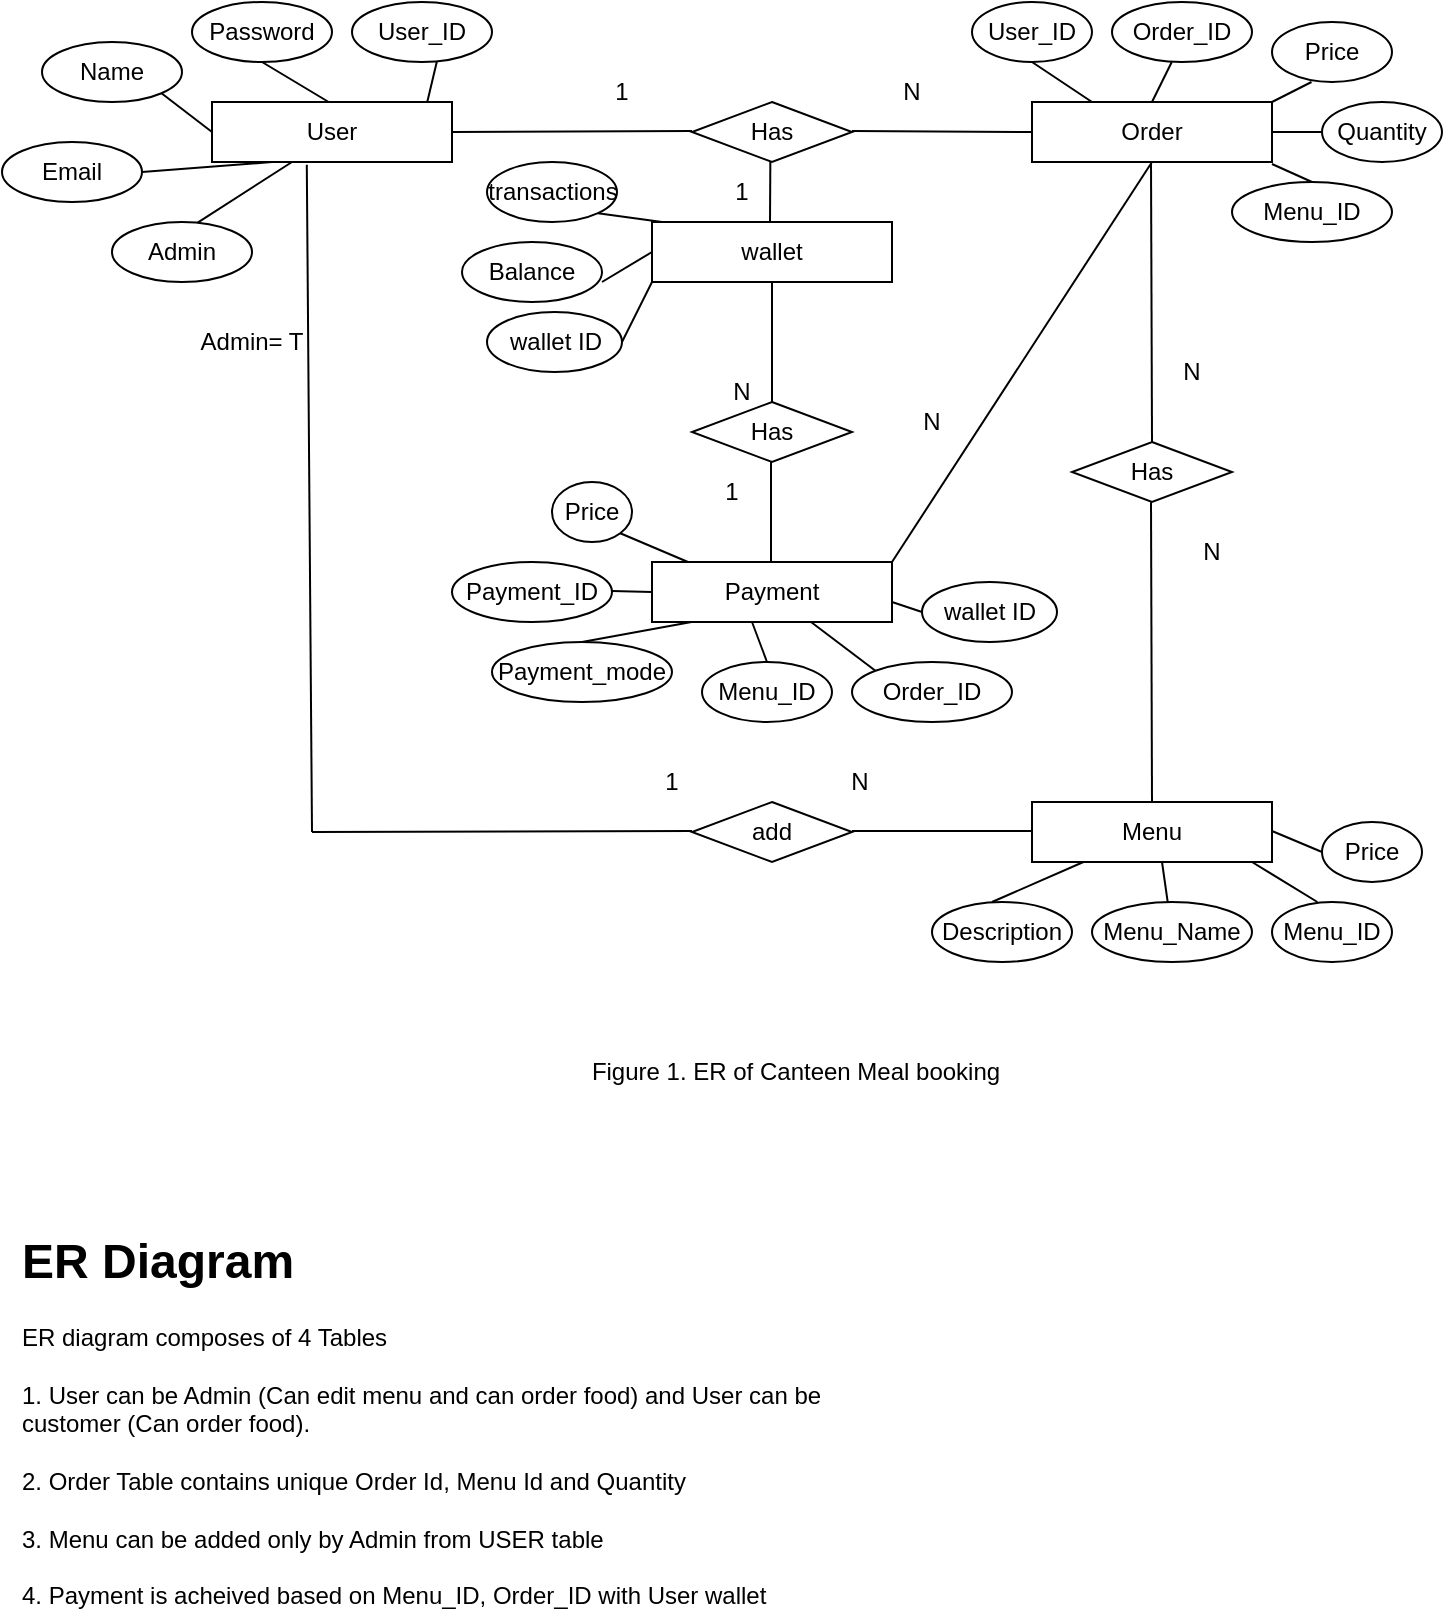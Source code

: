 <mxfile version="14.7.7" type="device" pages="5"><diagram id="tGqM69mvND551w-sNBbK" name="ER"><mxGraphModel dx="1372" dy="632" grid="1" gridSize="10" guides="1" tooltips="1" connect="1" arrows="1" fold="1" page="1" pageScale="1" pageWidth="827" pageHeight="1169" math="0" shadow="0"><root><mxCell id="0"/><mxCell id="1" parent="0"/><mxCell id="MSJU-kCxB11PT7JS6i_t-2" value="Order" style="rounded=0;whiteSpace=wrap;html=1;" parent="1" vertex="1"><mxGeometry x="535" y="60" width="120" height="30" as="geometry"/></mxCell><mxCell id="MSJU-kCxB11PT7JS6i_t-3" value="Menu" style="rounded=0;whiteSpace=wrap;html=1;" parent="1" vertex="1"><mxGeometry x="535" y="410" width="120" height="30" as="geometry"/></mxCell><mxCell id="MSJU-kCxB11PT7JS6i_t-8" value="Has" style="rhombus;whiteSpace=wrap;html=1;" parent="1" vertex="1"><mxGeometry x="365" y="60" width="80" height="30" as="geometry"/></mxCell><mxCell id="MSJU-kCxB11PT7JS6i_t-9" value="Has" style="rhombus;whiteSpace=wrap;html=1;" parent="1" vertex="1"><mxGeometry x="555" y="230" width="80" height="30" as="geometry"/></mxCell><mxCell id="MSJU-kCxB11PT7JS6i_t-10" value="add" style="rhombus;whiteSpace=wrap;html=1;" parent="1" vertex="1"><mxGeometry x="365" y="410" width="80" height="30" as="geometry"/></mxCell><mxCell id="MSJU-kCxB11PT7JS6i_t-15" value="Menu_ID" style="ellipse;whiteSpace=wrap;html=1;" parent="1" vertex="1"><mxGeometry x="635" y="100" width="80" height="30" as="geometry"/></mxCell><mxCell id="MSJU-kCxB11PT7JS6i_t-16" value="User_ID" style="ellipse;whiteSpace=wrap;html=1;" parent="1" vertex="1"><mxGeometry x="505" y="10" width="60" height="30" as="geometry"/></mxCell><mxCell id="MSJU-kCxB11PT7JS6i_t-17" value="Quantity" style="ellipse;whiteSpace=wrap;html=1;" parent="1" vertex="1"><mxGeometry x="680" y="60" width="60" height="30" as="geometry"/></mxCell><mxCell id="MSJU-kCxB11PT7JS6i_t-18" value="Price" style="ellipse;whiteSpace=wrap;html=1;" parent="1" vertex="1"><mxGeometry x="655" y="20" width="60" height="30" as="geometry"/></mxCell><mxCell id="MSJU-kCxB11PT7JS6i_t-19" value="Order_ID" style="ellipse;whiteSpace=wrap;html=1;" parent="1" vertex="1"><mxGeometry x="575" y="10" width="70" height="30" as="geometry"/></mxCell><mxCell id="MSJU-kCxB11PT7JS6i_t-22" value="Price" style="ellipse;whiteSpace=wrap;html=1;" parent="1" vertex="1"><mxGeometry x="680" y="420" width="50" height="30" as="geometry"/></mxCell><mxCell id="MSJU-kCxB11PT7JS6i_t-23" value="Description" style="ellipse;whiteSpace=wrap;html=1;" parent="1" vertex="1"><mxGeometry x="485" y="460" width="70" height="30" as="geometry"/></mxCell><mxCell id="MSJU-kCxB11PT7JS6i_t-24" value="Menu_ID" style="ellipse;whiteSpace=wrap;html=1;" parent="1" vertex="1"><mxGeometry x="655" y="460" width="60" height="30" as="geometry"/></mxCell><mxCell id="MSJU-kCxB11PT7JS6i_t-25" value="Menu_Name" style="ellipse;whiteSpace=wrap;html=1;" parent="1" vertex="1"><mxGeometry x="565" y="460" width="80" height="30" as="geometry"/></mxCell><mxCell id="MSJU-kCxB11PT7JS6i_t-32" value="" style="endArrow=none;html=1;exitX=1;exitY=0.5;exitDx=0;exitDy=0;" parent="1" source="V1z-CGgR-n3hIVuLRval-36" edge="1"><mxGeometry width="50" height="50" relative="1" as="geometry"><mxPoint x="295" y="74.5" as="sourcePoint"/><mxPoint x="365" y="74.5" as="targetPoint"/></mxGeometry></mxCell><mxCell id="MSJU-kCxB11PT7JS6i_t-33" value="" style="endArrow=none;html=1;entryX=0;entryY=0.5;entryDx=0;entryDy=0;" parent="1" target="MSJU-kCxB11PT7JS6i_t-2" edge="1"><mxGeometry width="50" height="50" relative="1" as="geometry"><mxPoint x="445" y="74.5" as="sourcePoint"/><mxPoint x="515" y="74.5" as="targetPoint"/></mxGeometry></mxCell><mxCell id="MSJU-kCxB11PT7JS6i_t-34" value="" style="endArrow=none;html=1;exitX=0.5;exitY=0;exitDx=0;exitDy=0;" parent="1" source="MSJU-kCxB11PT7JS6i_t-3" edge="1"><mxGeometry width="50" height="50" relative="1" as="geometry"><mxPoint x="594.5" y="350" as="sourcePoint"/><mxPoint x="594.5" y="260" as="targetPoint"/></mxGeometry></mxCell><mxCell id="MSJU-kCxB11PT7JS6i_t-35" value="" style="endArrow=none;html=1;exitX=0.5;exitY=0;exitDx=0;exitDy=0;" parent="1" source="MSJU-kCxB11PT7JS6i_t-9" edge="1"><mxGeometry width="50" height="50" relative="1" as="geometry"><mxPoint x="594.5" y="170" as="sourcePoint"/><mxPoint x="594.5" y="90" as="targetPoint"/></mxGeometry></mxCell><mxCell id="MSJU-kCxB11PT7JS6i_t-39" value="" style="endArrow=none;html=1;" parent="1" edge="1"><mxGeometry width="50" height="50" relative="1" as="geometry"><mxPoint x="445" y="424.5" as="sourcePoint"/><mxPoint x="535" y="424.5" as="targetPoint"/></mxGeometry></mxCell><mxCell id="MSJU-kCxB11PT7JS6i_t-40" value="" style="endArrow=none;html=1;" parent="1" edge="1"><mxGeometry width="50" height="50" relative="1" as="geometry"><mxPoint x="175" y="425" as="sourcePoint"/><mxPoint x="365" y="424.5" as="targetPoint"/></mxGeometry></mxCell><mxCell id="MSJU-kCxB11PT7JS6i_t-41" value="" style="endArrow=none;html=1;exitX=1;exitY=1;exitDx=0;exitDy=0;entryX=0;entryY=0.5;entryDx=0;entryDy=0;" parent="1" source="V1z-CGgR-n3hIVuLRval-38" target="V1z-CGgR-n3hIVuLRval-36" edge="1"><mxGeometry width="50" height="50" relative="1" as="geometry"><mxPoint x="149.749" y="55.607" as="sourcePoint"/><mxPoint x="175" y="75" as="targetPoint"/></mxGeometry></mxCell><mxCell id="MSJU-kCxB11PT7JS6i_t-42" value="" style="endArrow=none;html=1;exitX=0.5;exitY=1;exitDx=0;exitDy=0;" parent="1" source="V1z-CGgR-n3hIVuLRval-39" edge="1"><mxGeometry width="50" height="50" relative="1" as="geometry"><mxPoint x="194.879" y="39.997" as="sourcePoint"/><mxPoint x="185" y="61" as="targetPoint"/></mxGeometry></mxCell><mxCell id="MSJU-kCxB11PT7JS6i_t-43" value="" style="endArrow=none;html=1;exitX=1;exitY=1;exitDx=0;exitDy=0;entryX=0.25;entryY=0;entryDx=0;entryDy=0;" parent="1" target="MSJU-kCxB11PT7JS6i_t-2" edge="1"><mxGeometry width="50" height="50" relative="1" as="geometry"><mxPoint x="534.999" y="39.997" as="sourcePoint"/><mxPoint x="565.25" y="49.39" as="targetPoint"/></mxGeometry></mxCell><mxCell id="MSJU-kCxB11PT7JS6i_t-46" value="" style="endArrow=none;html=1;entryX=1;entryY=0.5;entryDx=0;entryDy=0;" parent="1" target="MSJU-kCxB11PT7JS6i_t-2" edge="1"><mxGeometry width="50" height="50" relative="1" as="geometry"><mxPoint x="680" y="75" as="sourcePoint"/><mxPoint x="645" y="90" as="targetPoint"/></mxGeometry></mxCell><mxCell id="MSJU-kCxB11PT7JS6i_t-50" value="" style="endArrow=none;html=1;" parent="1" edge="1"><mxGeometry width="50" height="50" relative="1" as="geometry"><mxPoint x="655" y="91" as="sourcePoint"/><mxPoint x="675" y="100" as="targetPoint"/></mxGeometry></mxCell><mxCell id="MSJU-kCxB11PT7JS6i_t-51" value="" style="endArrow=none;html=1;exitX=1;exitY=1;exitDx=0;exitDy=0;entryX=1;entryY=0;entryDx=0;entryDy=0;" parent="1" target="MSJU-kCxB11PT7JS6i_t-2" edge="1"><mxGeometry width="50" height="50" relative="1" as="geometry"><mxPoint x="674.749" y="49.997" as="sourcePoint"/><mxPoint x="645" y="74.39" as="targetPoint"/></mxGeometry></mxCell><mxCell id="MSJU-kCxB11PT7JS6i_t-52" value="" style="endArrow=none;html=1;exitX=1;exitY=1;exitDx=0;exitDy=0;entryX=0.5;entryY=0;entryDx=0;entryDy=0;" parent="1" target="MSJU-kCxB11PT7JS6i_t-2" edge="1"><mxGeometry width="50" height="50" relative="1" as="geometry"><mxPoint x="604.879" y="39.997" as="sourcePoint"/><mxPoint x="585.13" y="64.39" as="targetPoint"/></mxGeometry></mxCell><mxCell id="MSJU-kCxB11PT7JS6i_t-53" value="" style="endArrow=none;html=1;exitX=0.5;exitY=1;exitDx=0;exitDy=0;" parent="1" edge="1"><mxGeometry width="50" height="50" relative="1" as="geometry"><mxPoint x="237.38" y="40" as="sourcePoint"/><mxPoint x="232.63" y="60" as="targetPoint"/></mxGeometry></mxCell><mxCell id="MSJU-kCxB11PT7JS6i_t-58" value="" style="endArrow=none;html=1;" parent="1" target="MSJU-kCxB11PT7JS6i_t-3" edge="1"><mxGeometry width="50" height="50" relative="1" as="geometry"><mxPoint x="515" y="460" as="sourcePoint"/><mxPoint x="555" y="460" as="targetPoint"/></mxGeometry></mxCell><mxCell id="MSJU-kCxB11PT7JS6i_t-59" value="" style="endArrow=none;html=1;" parent="1" source="MSJU-kCxB11PT7JS6i_t-25" edge="1"><mxGeometry width="50" height="50" relative="1" as="geometry"><mxPoint x="590" y="480" as="sourcePoint"/><mxPoint x="600" y="440" as="targetPoint"/></mxGeometry></mxCell><mxCell id="MSJU-kCxB11PT7JS6i_t-60" value="" style="endArrow=none;html=1;entryX=0;entryY=0.5;entryDx=0;entryDy=0;" parent="1" target="MSJU-kCxB11PT7JS6i_t-22" edge="1"><mxGeometry width="50" height="50" relative="1" as="geometry"><mxPoint x="655" y="424.5" as="sourcePoint"/><mxPoint x="675" y="425" as="targetPoint"/><Array as="points"/></mxGeometry></mxCell><mxCell id="MSJU-kCxB11PT7JS6i_t-62" value="" style="endArrow=none;html=1;entryX=0.378;entryY=0;entryDx=0;entryDy=0;entryPerimeter=0;" parent="1" target="MSJU-kCxB11PT7JS6i_t-24" edge="1"><mxGeometry width="50" height="50" relative="1" as="geometry"><mxPoint x="645" y="440" as="sourcePoint"/><mxPoint x="695" y="390" as="targetPoint"/></mxGeometry></mxCell><mxCell id="FXJqufzFt156bKAcRA2r-1" value="N" style="text;html=1;strokeColor=none;fillColor=none;align=center;verticalAlign=middle;whiteSpace=wrap;rounded=0;" parent="1" vertex="1"><mxGeometry x="465" y="210" width="40" height="20" as="geometry"/></mxCell><mxCell id="macAbyu8mb0G_wl-7Hwe-2" value="1" style="text;html=1;strokeColor=none;fillColor=none;align=center;verticalAlign=middle;whiteSpace=wrap;rounded=0;" parent="1" vertex="1"><mxGeometry x="315" y="40" width="30" height="30" as="geometry"/></mxCell><mxCell id="macAbyu8mb0G_wl-7Hwe-3" value="N" style="text;html=1;strokeColor=none;fillColor=none;align=center;verticalAlign=middle;whiteSpace=wrap;rounded=0;" parent="1" vertex="1"><mxGeometry x="455" y="50" width="40" height="10" as="geometry"/></mxCell><mxCell id="macAbyu8mb0G_wl-7Hwe-6" value="N" style="text;html=1;strokeColor=none;fillColor=none;align=center;verticalAlign=middle;whiteSpace=wrap;rounded=0;" parent="1" vertex="1"><mxGeometry x="595" y="180" width="40" height="30" as="geometry"/></mxCell><mxCell id="macAbyu8mb0G_wl-7Hwe-7" value="N" style="text;html=1;strokeColor=none;fillColor=none;align=center;verticalAlign=middle;whiteSpace=wrap;rounded=0;" parent="1" vertex="1"><mxGeometry x="605" y="270" width="40" height="30" as="geometry"/></mxCell><mxCell id="macAbyu8mb0G_wl-7Hwe-8" value="1" style="text;html=1;strokeColor=none;fillColor=none;align=center;verticalAlign=middle;whiteSpace=wrap;rounded=0;" parent="1" vertex="1"><mxGeometry x="335" y="390" width="40" height="20" as="geometry"/></mxCell><mxCell id="macAbyu8mb0G_wl-7Hwe-9" value="N" style="text;html=1;strokeColor=none;fillColor=none;align=center;verticalAlign=middle;whiteSpace=wrap;rounded=0;" parent="1" vertex="1"><mxGeometry x="429" y="390" width="40" height="20" as="geometry"/></mxCell><mxCell id="V1z-CGgR-n3hIVuLRval-36" value="User" style="rounded=0;whiteSpace=wrap;html=1;" parent="1" vertex="1"><mxGeometry x="125" y="60" width="120" height="30" as="geometry"/></mxCell><mxCell id="V1z-CGgR-n3hIVuLRval-37" value="User_ID" style="ellipse;whiteSpace=wrap;html=1;" parent="1" vertex="1"><mxGeometry x="195" y="10" width="70" height="30" as="geometry"/></mxCell><mxCell id="V1z-CGgR-n3hIVuLRval-38" value="Name" style="ellipse;whiteSpace=wrap;html=1;" parent="1" vertex="1"><mxGeometry x="40" y="30" width="70" height="30" as="geometry"/></mxCell><mxCell id="V1z-CGgR-n3hIVuLRval-39" value="Password" style="ellipse;whiteSpace=wrap;html=1;" parent="1" vertex="1"><mxGeometry x="115" y="10" width="70" height="30" as="geometry"/></mxCell><mxCell id="V1z-CGgR-n3hIVuLRval-40" value="Email" style="ellipse;whiteSpace=wrap;html=1;" parent="1" vertex="1"><mxGeometry x="20" y="80" width="70" height="30" as="geometry"/></mxCell><mxCell id="V1z-CGgR-n3hIVuLRval-42" value="" style="endArrow=none;html=1;entryX=0.25;entryY=1;entryDx=0;entryDy=0;" parent="1" target="V1z-CGgR-n3hIVuLRval-36" edge="1"><mxGeometry width="50" height="50" relative="1" as="geometry"><mxPoint x="90" y="95" as="sourcePoint"/><mxPoint x="125" y="140" as="targetPoint"/></mxGeometry></mxCell><mxCell id="V1z-CGgR-n3hIVuLRval-43" value="Admin" style="ellipse;whiteSpace=wrap;html=1;" parent="1" vertex="1"><mxGeometry x="75" y="120" width="70" height="30" as="geometry"/></mxCell><mxCell id="V1z-CGgR-n3hIVuLRval-44" value="" style="endArrow=none;html=1;exitX=0.612;exitY=0.01;exitDx=0;exitDy=0;exitPerimeter=0;" parent="1" source="V1z-CGgR-n3hIVuLRval-43" edge="1"><mxGeometry width="50" height="50" relative="1" as="geometry"><mxPoint x="125" y="130" as="sourcePoint"/><mxPoint x="165" y="90" as="targetPoint"/></mxGeometry></mxCell><mxCell id="V1z-CGgR-n3hIVuLRval-45" value="&lt;h1&gt;ER Diagram&lt;/h1&gt;&lt;p&gt;ER diagram composes of 4 Tables&lt;br&gt;&lt;br&gt;1. User can be Admin (Can edit menu and can order food) and User can be customer (Can order food).&lt;br&gt;&lt;br&gt;2. Order Table contains unique Order Id, Menu Id and Quantity&lt;br&gt;&lt;br&gt;3. Menu can be added only by Admin from USER table&lt;br&gt;&lt;br&gt;4. Payment is acheived based on Menu_ID, Order_ID with User wallet&lt;br&gt;&lt;br&gt;&lt;br&gt;&lt;br&gt;&lt;br&gt;&lt;br&gt;&lt;br&gt;&lt;br&gt;&lt;/p&gt;" style="text;html=1;strokeColor=none;fillColor=none;spacing=5;spacingTop=-20;whiteSpace=wrap;overflow=hidden;rounded=0;" parent="1" vertex="1"><mxGeometry x="25" y="620" width="460" height="200" as="geometry"/></mxCell><mxCell id="V1z-CGgR-n3hIVuLRval-49" value="Admin= T" style="text;html=1;strokeColor=none;fillColor=none;align=center;verticalAlign=middle;whiteSpace=wrap;rounded=0;" parent="1" vertex="1"><mxGeometry x="115" y="170" width="60" height="20" as="geometry"/></mxCell><mxCell id="3T6NqdRI_0Q75eFqiZ8t-2" value="wallet" style="rounded=0;whiteSpace=wrap;html=1;" vertex="1" parent="1"><mxGeometry x="345" y="120" width="120" height="30" as="geometry"/></mxCell><mxCell id="3T6NqdRI_0Q75eFqiZ8t-4" value="Balance" style="ellipse;whiteSpace=wrap;html=1;" vertex="1" parent="1"><mxGeometry x="250" y="130" width="70" height="30" as="geometry"/></mxCell><mxCell id="3T6NqdRI_0Q75eFqiZ8t-5" value="wallet ID" style="ellipse;whiteSpace=wrap;html=1;" vertex="1" parent="1"><mxGeometry x="262.5" y="165" width="67.5" height="30" as="geometry"/></mxCell><mxCell id="3T6NqdRI_0Q75eFqiZ8t-6" value="transactions" style="ellipse;whiteSpace=wrap;html=1;" vertex="1" parent="1"><mxGeometry x="262.5" y="90" width="65" height="30" as="geometry"/></mxCell><mxCell id="j_tUQ_rzKUFwcx5eTNq9-4" value="" style="endArrow=none;html=1;" edge="1" parent="1"><mxGeometry width="50" height="50" relative="1" as="geometry"><mxPoint x="404" y="120" as="sourcePoint"/><mxPoint x="404.17" y="90" as="targetPoint"/></mxGeometry></mxCell><mxCell id="WlkZPUmkLDV2VGRkiPNc-1" value="" style="group" vertex="1" connectable="0" parent="1"><mxGeometry x="245" y="210" width="302.5" height="160" as="geometry"/></mxCell><mxCell id="WlkZPUmkLDV2VGRkiPNc-2" value="Payment" style="rounded=0;whiteSpace=wrap;html=1;" vertex="1" parent="WlkZPUmkLDV2VGRkiPNc-1"><mxGeometry x="100" y="80" width="120" height="30" as="geometry"/></mxCell><mxCell id="WlkZPUmkLDV2VGRkiPNc-3" value="Has" style="rhombus;whiteSpace=wrap;html=1;" vertex="1" parent="WlkZPUmkLDV2VGRkiPNc-1"><mxGeometry x="120" width="80" height="30" as="geometry"/></mxCell><mxCell id="WlkZPUmkLDV2VGRkiPNc-4" value="Payment_mode" style="ellipse;whiteSpace=wrap;html=1;" vertex="1" parent="WlkZPUmkLDV2VGRkiPNc-1"><mxGeometry x="20" y="120" width="90" height="30" as="geometry"/></mxCell><mxCell id="WlkZPUmkLDV2VGRkiPNc-5" value="Payment_ID" style="ellipse;whiteSpace=wrap;html=1;" vertex="1" parent="WlkZPUmkLDV2VGRkiPNc-1"><mxGeometry y="80" width="80" height="30" as="geometry"/></mxCell><mxCell id="WlkZPUmkLDV2VGRkiPNc-6" value="Price" style="ellipse;whiteSpace=wrap;html=1;" vertex="1" parent="WlkZPUmkLDV2VGRkiPNc-1"><mxGeometry x="50" y="40" width="40" height="30" as="geometry"/></mxCell><mxCell id="WlkZPUmkLDV2VGRkiPNc-7" value="" style="endArrow=none;html=1;" edge="1" parent="WlkZPUmkLDV2VGRkiPNc-1"><mxGeometry width="50" height="50" relative="1" as="geometry"><mxPoint x="159.5" y="80.0" as="sourcePoint"/><mxPoint x="159.5" y="30.0" as="targetPoint"/></mxGeometry></mxCell><mxCell id="WlkZPUmkLDV2VGRkiPNc-8" value="" style="endArrow=none;html=1;" edge="1" parent="WlkZPUmkLDV2VGRkiPNc-1"><mxGeometry width="50" height="50" relative="1" as="geometry"><mxPoint x="80" y="94.5" as="sourcePoint"/><mxPoint x="100" y="95.0" as="targetPoint"/></mxGeometry></mxCell><mxCell id="WlkZPUmkLDV2VGRkiPNc-9" value="" style="endArrow=none;html=1;exitX=1;exitY=1;exitDx=0;exitDy=0;entryX=0.5;entryY=0;entryDx=0;entryDy=0;" edge="1" parent="WlkZPUmkLDV2VGRkiPNc-1" target="WlkZPUmkLDV2VGRkiPNc-4"><mxGeometry width="50" height="50" relative="1" as="geometry"><mxPoint x="119.749" y="109.997" as="sourcePoint"/><mxPoint x="100" y="130" as="targetPoint"/></mxGeometry></mxCell><mxCell id="WlkZPUmkLDV2VGRkiPNc-10" value="" style="endArrow=none;html=1;entryX=0.15;entryY=0;entryDx=0;entryDy=0;entryPerimeter=0;exitX=1;exitY=1;exitDx=0;exitDy=0;" edge="1" parent="WlkZPUmkLDV2VGRkiPNc-1" source="WlkZPUmkLDV2VGRkiPNc-6" target="WlkZPUmkLDV2VGRkiPNc-2"><mxGeometry width="50" height="50" relative="1" as="geometry"><mxPoint x="100" y="60" as="sourcePoint"/><mxPoint x="130" y="69.39" as="targetPoint"/></mxGeometry></mxCell><mxCell id="WlkZPUmkLDV2VGRkiPNc-11" value="1" style="text;html=1;strokeColor=none;fillColor=none;align=center;verticalAlign=middle;whiteSpace=wrap;rounded=0;" vertex="1" parent="WlkZPUmkLDV2VGRkiPNc-1"><mxGeometry x="130" y="30" width="20" height="30" as="geometry"/></mxCell><mxCell id="WlkZPUmkLDV2VGRkiPNc-12" value="Menu_ID" style="ellipse;whiteSpace=wrap;html=1;" vertex="1" parent="WlkZPUmkLDV2VGRkiPNc-1"><mxGeometry x="125" y="130" width="65" height="30" as="geometry"/></mxCell><mxCell id="WlkZPUmkLDV2VGRkiPNc-13" value="" style="endArrow=none;html=1;exitX=0.5;exitY=0;exitDx=0;exitDy=0;" edge="1" parent="WlkZPUmkLDV2VGRkiPNc-1" source="WlkZPUmkLDV2VGRkiPNc-12"><mxGeometry width="50" height="50" relative="1" as="geometry"><mxPoint x="125" y="140" as="sourcePoint"/><mxPoint x="150.0" y="110.0" as="targetPoint"/></mxGeometry></mxCell><mxCell id="WlkZPUmkLDV2VGRkiPNc-14" value="Order_ID" style="ellipse;whiteSpace=wrap;html=1;" vertex="1" parent="WlkZPUmkLDV2VGRkiPNc-1"><mxGeometry x="200" y="130" width="80" height="30" as="geometry"/></mxCell><mxCell id="WlkZPUmkLDV2VGRkiPNc-15" value="" style="endArrow=none;html=1;exitX=0;exitY=0;exitDx=0;exitDy=0;" edge="1" parent="WlkZPUmkLDV2VGRkiPNc-1" source="WlkZPUmkLDV2VGRkiPNc-14"><mxGeometry width="50" height="50" relative="1" as="geometry"><mxPoint x="179.5" y="130" as="sourcePoint"/><mxPoint x="179.5" y="110.0" as="targetPoint"/></mxGeometry></mxCell><mxCell id="WlkZPUmkLDV2VGRkiPNc-26" value="wallet ID" style="ellipse;whiteSpace=wrap;html=1;" vertex="1" parent="WlkZPUmkLDV2VGRkiPNc-1"><mxGeometry x="235" y="90" width="67.5" height="30" as="geometry"/></mxCell><mxCell id="WlkZPUmkLDV2VGRkiPNc-27" value="" style="endArrow=none;html=1;entryX=0;entryY=0.5;entryDx=0;entryDy=0;" edge="1" parent="WlkZPUmkLDV2VGRkiPNc-1" target="WlkZPUmkLDV2VGRkiPNc-26"><mxGeometry width="50" height="50" relative="1" as="geometry"><mxPoint x="220" y="100" as="sourcePoint"/><mxPoint x="260" y="80" as="targetPoint"/></mxGeometry></mxCell><mxCell id="WlkZPUmkLDV2VGRkiPNc-16" value="" style="endArrow=none;html=1;exitX=0.5;exitY=0;exitDx=0;exitDy=0;" edge="1" parent="1" source="WlkZPUmkLDV2VGRkiPNc-3"><mxGeometry width="50" height="50" relative="1" as="geometry"><mxPoint x="355" y="200" as="sourcePoint"/><mxPoint x="405" y="150" as="targetPoint"/></mxGeometry></mxCell><mxCell id="WlkZPUmkLDV2VGRkiPNc-19" value="" style="endArrow=none;html=1;exitX=1;exitY=0;exitDx=0;exitDy=0;" edge="1" parent="1" source="WlkZPUmkLDV2VGRkiPNc-2"><mxGeometry width="50" height="50" relative="1" as="geometry"><mxPoint x="545" y="140" as="sourcePoint"/><mxPoint x="595" y="90" as="targetPoint"/></mxGeometry></mxCell><mxCell id="WlkZPUmkLDV2VGRkiPNc-20" value="1" style="text;html=1;strokeColor=none;fillColor=none;align=center;verticalAlign=middle;whiteSpace=wrap;rounded=0;" vertex="1" parent="1"><mxGeometry x="375" y="90" width="30" height="30" as="geometry"/></mxCell><mxCell id="WlkZPUmkLDV2VGRkiPNc-22" value="N" style="text;html=1;strokeColor=none;fillColor=none;align=center;verticalAlign=middle;whiteSpace=wrap;rounded=0;" vertex="1" parent="1"><mxGeometry x="370" y="195" width="40" height="20" as="geometry"/></mxCell><mxCell id="WlkZPUmkLDV2VGRkiPNc-23" value="" style="endArrow=none;html=1;exitX=1;exitY=0.5;exitDx=0;exitDy=0;" edge="1" parent="1" source="3T6NqdRI_0Q75eFqiZ8t-5"><mxGeometry width="50" height="50" relative="1" as="geometry"><mxPoint x="295" y="200" as="sourcePoint"/><mxPoint x="345" y="150" as="targetPoint"/></mxGeometry></mxCell><mxCell id="WlkZPUmkLDV2VGRkiPNc-24" value="" style="endArrow=none;html=1;exitX=1;exitY=1;exitDx=0;exitDy=0;" edge="1" parent="1" source="3T6NqdRI_0Q75eFqiZ8t-6"><mxGeometry width="50" height="50" relative="1" as="geometry"><mxPoint x="310" y="140" as="sourcePoint"/><mxPoint x="350" y="120" as="targetPoint"/></mxGeometry></mxCell><mxCell id="WlkZPUmkLDV2VGRkiPNc-25" value="" style="endArrow=none;html=1;entryX=0;entryY=0.5;entryDx=0;entryDy=0;" edge="1" parent="1" target="3T6NqdRI_0Q75eFqiZ8t-2"><mxGeometry width="50" height="50" relative="1" as="geometry"><mxPoint x="320" y="150" as="sourcePoint"/><mxPoint x="340" y="135" as="targetPoint"/></mxGeometry></mxCell><mxCell id="WlkZPUmkLDV2VGRkiPNc-28" value="" style="endArrow=none;html=1;entryX=0.395;entryY=1.044;entryDx=0;entryDy=0;entryPerimeter=0;" edge="1" parent="1" target="V1z-CGgR-n3hIVuLRval-36"><mxGeometry width="50" height="50" relative="1" as="geometry"><mxPoint x="175" y="425" as="sourcePoint"/><mxPoint x="225" y="375" as="targetPoint"/></mxGeometry></mxCell><mxCell id="QvNs-Qa_46SEdqlUFn8M-1" value="Figure 1. ER of Canteen Meal booking" style="text;html=1;strokeColor=none;fillColor=none;align=center;verticalAlign=middle;whiteSpace=wrap;rounded=0;" vertex="1" parent="1"><mxGeometry x="253.75" y="520" width="326.25" height="50" as="geometry"/></mxCell></root></mxGraphModel></diagram><diagram id="M-atRytE_HVqQDCFFfby" name="Data Flow Diagram"><mxGraphModel dx="823" dy="379" grid="1" gridSize="10" guides="1" tooltips="1" connect="1" arrows="1" fold="1" page="1" pageScale="1" pageWidth="827" pageHeight="1169" math="0" shadow="0"><root><mxCell id="o59u_W4nMLI5wc-jW1BL-0"/><mxCell id="o59u_W4nMLI5wc-jW1BL-1" parent="o59u_W4nMLI5wc-jW1BL-0"/><mxCell id="6qlHJHbo-c9Wlpy12hjI-25" value="" style="group" vertex="1" connectable="0" parent="o59u_W4nMLI5wc-jW1BL-1"><mxGeometry x="80" y="50" width="389" height="240" as="geometry"/></mxCell><mxCell id="6qlHJHbo-c9Wlpy12hjI-0" value="Process order" style="rounded=0;whiteSpace=wrap;html=1;" vertex="1" parent="6qlHJHbo-c9Wlpy12hjI-25"><mxGeometry x="15" y="130" width="90" height="30" as="geometry"/></mxCell><mxCell id="6qlHJHbo-c9Wlpy12hjI-2" value="" style="rounded=0;whiteSpace=wrap;html=1;" vertex="1" parent="6qlHJHbo-c9Wlpy12hjI-25"><mxGeometry width="100" height="30" as="geometry"/></mxCell><mxCell id="6qlHJHbo-c9Wlpy12hjI-8" style="edgeStyle=orthogonalEdgeStyle;rounded=0;orthogonalLoop=1;jettySize=auto;html=1;exitX=0.5;exitY=1;exitDx=0;exitDy=0;entryX=0.5;entryY=0;entryDx=0;entryDy=0;" edge="1" parent="6qlHJHbo-c9Wlpy12hjI-25" source="6qlHJHbo-c9Wlpy12hjI-3" target="6qlHJHbo-c9Wlpy12hjI-0"><mxGeometry relative="1" as="geometry"/></mxCell><mxCell id="6qlHJHbo-c9Wlpy12hjI-3" value="User" style="rounded=0;whiteSpace=wrap;html=1;" vertex="1" parent="6qlHJHbo-c9Wlpy12hjI-25"><mxGeometry x="10" y="10" width="100" height="30" as="geometry"/></mxCell><mxCell id="6qlHJHbo-c9Wlpy12hjI-10" value="Update menu list" style="rounded=0;whiteSpace=wrap;html=1;" vertex="1" parent="6qlHJHbo-c9Wlpy12hjI-25"><mxGeometry x="210" y="70" width="110" height="30" as="geometry"/></mxCell><mxCell id="6qlHJHbo-c9Wlpy12hjI-11" value="Process Payment" style="rounded=0;whiteSpace=wrap;html=1;" vertex="1" parent="6qlHJHbo-c9Wlpy12hjI-25"><mxGeometry x="15" y="210" width="90" height="30" as="geometry"/></mxCell><mxCell id="6qlHJHbo-c9Wlpy12hjI-16" style="edgeStyle=none;rounded=0;orthogonalLoop=1;jettySize=auto;html=1;exitX=0.5;exitY=1;exitDx=0;exitDy=0;entryX=0.5;entryY=0;entryDx=0;entryDy=0;" edge="1" parent="6qlHJHbo-c9Wlpy12hjI-25" source="6qlHJHbo-c9Wlpy12hjI-0" target="6qlHJHbo-c9Wlpy12hjI-11"><mxGeometry relative="1" as="geometry"/></mxCell><mxCell id="6qlHJHbo-c9Wlpy12hjI-13" value="Admin = True" style="text;html=1;strokeColor=none;fillColor=none;align=center;verticalAlign=middle;whiteSpace=wrap;rounded=0;" vertex="1" parent="6qlHJHbo-c9Wlpy12hjI-25"><mxGeometry x="90" y="70" width="90" height="20" as="geometry"/></mxCell><mxCell id="6qlHJHbo-c9Wlpy12hjI-14" value="" style="endArrow=classic;startArrow=classic;html=1;entryX=0;entryY=0.5;entryDx=0;entryDy=0;" edge="1" parent="6qlHJHbo-c9Wlpy12hjI-25" target="6qlHJHbo-c9Wlpy12hjI-10"><mxGeometry width="50" height="50" relative="1" as="geometry"><mxPoint x="60" y="85" as="sourcePoint"/><mxPoint x="110" y="35" as="targetPoint"/></mxGeometry></mxCell><mxCell id="6qlHJHbo-c9Wlpy12hjI-19" value="Update wallet" style="rounded=0;whiteSpace=wrap;html=1;" vertex="1" parent="6qlHJHbo-c9Wlpy12hjI-25"><mxGeometry x="140" y="210" width="110" height="30" as="geometry"/></mxCell><mxCell id="6qlHJHbo-c9Wlpy12hjI-23" style="edgeStyle=none;rounded=0;orthogonalLoop=1;jettySize=auto;html=1;exitX=1;exitY=0.5;exitDx=0;exitDy=0;entryX=0;entryY=0.5;entryDx=0;entryDy=0;" edge="1" parent="6qlHJHbo-c9Wlpy12hjI-25" source="6qlHJHbo-c9Wlpy12hjI-11" target="6qlHJHbo-c9Wlpy12hjI-19"><mxGeometry relative="1" as="geometry"/></mxCell><mxCell id="6qlHJHbo-c9Wlpy12hjI-20" value="Notify order details" style="rounded=0;whiteSpace=wrap;html=1;" vertex="1" parent="6qlHJHbo-c9Wlpy12hjI-25"><mxGeometry x="279" y="210" width="110" height="30" as="geometry"/></mxCell><mxCell id="6qlHJHbo-c9Wlpy12hjI-24" style="edgeStyle=none;rounded=0;orthogonalLoop=1;jettySize=auto;html=1;exitX=1;exitY=0.5;exitDx=0;exitDy=0;entryX=0;entryY=0.5;entryDx=0;entryDy=0;" edge="1" parent="6qlHJHbo-c9Wlpy12hjI-25" source="6qlHJHbo-c9Wlpy12hjI-19" target="6qlHJHbo-c9Wlpy12hjI-20"><mxGeometry relative="1" as="geometry"/></mxCell><mxCell id="rGwmKdL8KcoLNh1JeAWQ-0" value="Figure 1: Overview Diagram&amp;nbsp;" style="text;html=1;strokeColor=none;fillColor=none;align=center;verticalAlign=middle;whiteSpace=wrap;rounded=0;" vertex="1" parent="o59u_W4nMLI5wc-jW1BL-1"><mxGeometry x="169.5" y="310" width="210" height="20" as="geometry"/></mxCell></root></mxGraphModel></diagram><diagram id="v1kwjMkB9piJwan-iAoQ" name="Data Flow"><mxGraphModel dx="823" dy="379" grid="1" gridSize="10" guides="1" tooltips="1" connect="1" arrows="1" fold="1" page="1" pageScale="1" pageWidth="827" pageHeight="1169" math="0" shadow="0"><root><mxCell id="PEq1J-gGUBB0kscezrV5-0"/><mxCell id="PEq1J-gGUBB0kscezrV5-1" parent="PEq1J-gGUBB0kscezrV5-0"/><mxCell id="tzJUSste71xntNu7sdsH-24" value="" style="group" vertex="1" connectable="0" parent="PEq1J-gGUBB0kscezrV5-1"><mxGeometry x="179" y="20" width="571" height="355.75" as="geometry"/></mxCell><mxCell id="tzJUSste71xntNu7sdsH-0" value="&lt;h1&gt;&lt;br&gt;&lt;/h1&gt;" style="text;html=1;strokeColor=none;fillColor=none;spacing=5;spacingTop=-20;whiteSpace=wrap;overflow=hidden;rounded=0;" vertex="1" parent="tzJUSste71xntNu7sdsH-24"><mxGeometry y="205.882" width="141.863" height="61.765" as="geometry"/></mxCell><mxCell id="tzJUSste71xntNu7sdsH-2" value="user" style="rounded=0;whiteSpace=wrap;html=1;" vertex="1" parent="tzJUSste71xntNu7sdsH-24"><mxGeometry x="11.822" y="175" width="70.932" height="20.588" as="geometry"/></mxCell><mxCell id="tzJUSste71xntNu7sdsH-5" value="Receive order" style="ellipse;whiteSpace=wrap;html=1;aspect=fixed;" vertex="1" parent="tzJUSste71xntNu7sdsH-24"><mxGeometry x="70.932" y="82.353" width="47.514" height="47.514" as="geometry"/></mxCell><mxCell id="tzJUSste71xntNu7sdsH-1" style="edgeStyle=orthogonalEdgeStyle;rounded=0;orthogonalLoop=1;jettySize=auto;html=1;exitX=0.5;exitY=0;exitDx=0;exitDy=0;entryX=0;entryY=0.5;entryDx=0;entryDy=0;" edge="1" parent="tzJUSste71xntNu7sdsH-24" source="tzJUSste71xntNu7sdsH-2" target="tzJUSste71xntNu7sdsH-5"><mxGeometry relative="1" as="geometry"/></mxCell><mxCell id="tzJUSste71xntNu7sdsH-8" value="Order data store" style="shape=document;whiteSpace=wrap;html=1;boundedLbl=1;" vertex="1" parent="tzJUSste71xntNu7sdsH-24"><mxGeometry x="236.439" width="141.863" height="51.471" as="geometry"/></mxCell><mxCell id="tzJUSste71xntNu7sdsH-4" style="edgeStyle=orthogonalEdgeStyle;rounded=0;orthogonalLoop=1;jettySize=auto;html=1;exitX=0.5;exitY=0;exitDx=0;exitDy=0;entryX=0;entryY=0.25;entryDx=0;entryDy=0;" edge="1" parent="tzJUSste71xntNu7sdsH-24" source="tzJUSste71xntNu7sdsH-5" target="tzJUSste71xntNu7sdsH-8"><mxGeometry relative="1" as="geometry"><Array as="points"><mxPoint x="177.329" y="82.353"/><mxPoint x="177.329" y="13.382"/></Array></mxGeometry></mxCell><mxCell id="tzJUSste71xntNu7sdsH-11" value="&lt;span&gt;Confirm&lt;br&gt;order&lt;/span&gt;" style="ellipse;whiteSpace=wrap;html=1;aspect=fixed;" vertex="1" parent="tzJUSste71xntNu7sdsH-24"><mxGeometry x="236.439" y="102.941" width="47.514" height="47.514" as="geometry"/></mxCell><mxCell id="tzJUSste71xntNu7sdsH-3" style="edgeStyle=orthogonalEdgeStyle;rounded=0;orthogonalLoop=1;jettySize=auto;html=1;exitX=1;exitY=0.5;exitDx=0;exitDy=0;entryX=0;entryY=0.5;entryDx=0;entryDy=0;" edge="1" parent="tzJUSste71xntNu7sdsH-24" source="tzJUSste71xntNu7sdsH-5" target="tzJUSste71xntNu7sdsH-11"><mxGeometry relative="1" as="geometry"/></mxCell><mxCell id="tzJUSste71xntNu7sdsH-6" style="edgeStyle=orthogonalEdgeStyle;rounded=0;orthogonalLoop=1;jettySize=auto;html=1;exitX=0;exitY=0.75;exitDx=0;exitDy=0;entryX=0.5;entryY=0;entryDx=0;entryDy=0;" edge="1" parent="tzJUSste71xntNu7sdsH-24" source="tzJUSste71xntNu7sdsH-8" target="tzJUSste71xntNu7sdsH-11"><mxGeometry relative="1" as="geometry"/></mxCell><mxCell id="tzJUSste71xntNu7sdsH-13" value="&lt;span&gt;Process&lt;br&gt;order&lt;/span&gt;" style="ellipse;whiteSpace=wrap;html=1;aspect=fixed;" vertex="1" parent="tzJUSste71xntNu7sdsH-24"><mxGeometry x="378.302" y="133.824" width="47.514" height="47.514" as="geometry"/></mxCell><mxCell id="tzJUSste71xntNu7sdsH-7" style="edgeStyle=orthogonalEdgeStyle;rounded=0;orthogonalLoop=1;jettySize=auto;html=1;exitX=1;exitY=0.75;exitDx=0;exitDy=0;entryX=0.5;entryY=0;entryDx=0;entryDy=0;" edge="1" parent="tzJUSste71xntNu7sdsH-24" source="tzJUSste71xntNu7sdsH-8" target="tzJUSste71xntNu7sdsH-13"><mxGeometry relative="1" as="geometry"/></mxCell><mxCell id="tzJUSste71xntNu7sdsH-9" style="edgeStyle=orthogonalEdgeStyle;rounded=0;orthogonalLoop=1;jettySize=auto;html=1;exitX=1;exitY=0.5;exitDx=0;exitDy=0;entryX=0;entryY=0.5;entryDx=0;entryDy=0;" edge="1" parent="tzJUSste71xntNu7sdsH-24" source="tzJUSste71xntNu7sdsH-11" target="tzJUSste71xntNu7sdsH-13"><mxGeometry relative="1" as="geometry"/></mxCell><mxCell id="tzJUSste71xntNu7sdsH-14" style="edgeStyle=orthogonalEdgeStyle;rounded=0;orthogonalLoop=1;jettySize=auto;html=1;exitX=0;exitY=0.5;exitDx=0;exitDy=0;entryX=0.5;entryY=1;entryDx=0;entryDy=0;" edge="1" parent="tzJUSste71xntNu7sdsH-24" source="tzJUSste71xntNu7sdsH-15" target="tzJUSste71xntNu7sdsH-2"><mxGeometry relative="1" as="geometry"/></mxCell><mxCell id="tzJUSste71xntNu7sdsH-15" value="&lt;span&gt;Confirm&lt;br&gt;order&lt;br&gt;notification&lt;br&gt;&lt;/span&gt;" style="ellipse;whiteSpace=wrap;html=1;aspect=fixed;" vertex="1" parent="tzJUSste71xntNu7sdsH-24"><mxGeometry x="212.795" y="226.471" width="55.433" height="55.433" as="geometry"/></mxCell><mxCell id="tzJUSste71xntNu7sdsH-16" style="edgeStyle=orthogonalEdgeStyle;rounded=0;orthogonalLoop=1;jettySize=auto;html=1;exitX=0;exitY=0.5;exitDx=0;exitDy=0;entryX=1.043;entryY=0.633;entryDx=0;entryDy=0;entryPerimeter=0;" edge="1" parent="tzJUSste71xntNu7sdsH-24" source="tzJUSste71xntNu7sdsH-17" target="tzJUSste71xntNu7sdsH-15"><mxGeometry relative="1" as="geometry"/></mxCell><mxCell id="tzJUSste71xntNu7sdsH-17" value="Order inventory" style="shape=document;whiteSpace=wrap;html=1;boundedLbl=1;" vertex="1" parent="tzJUSste71xntNu7sdsH-24"><mxGeometry x="413.768" y="205.882" width="141.863" height="51.471" as="geometry"/></mxCell><mxCell id="tzJUSste71xntNu7sdsH-12" style="edgeStyle=orthogonalEdgeStyle;rounded=0;orthogonalLoop=1;jettySize=auto;html=1;exitX=1;exitY=0.5;exitDx=0;exitDy=0;entryX=0.5;entryY=0;entryDx=0;entryDy=0;" edge="1" parent="tzJUSste71xntNu7sdsH-24" source="tzJUSste71xntNu7sdsH-13" target="tzJUSste71xntNu7sdsH-17"><mxGeometry relative="1" as="geometry"/></mxCell><mxCell id="tzJUSste71xntNu7sdsH-18" style="edgeStyle=orthogonalEdgeStyle;rounded=0;orthogonalLoop=1;jettySize=auto;html=1;exitX=1;exitY=0.5;exitDx=0;exitDy=0;" edge="1" parent="tzJUSste71xntNu7sdsH-24" source="tzJUSste71xntNu7sdsH-19" target="tzJUSste71xntNu7sdsH-15"><mxGeometry relative="1" as="geometry"/></mxCell><mxCell id="tzJUSste71xntNu7sdsH-19" value="Customer info" style="shape=document;whiteSpace=wrap;html=1;boundedLbl=1;" vertex="1" parent="tzJUSste71xntNu7sdsH-24"><mxGeometry x="130.041" y="175" width="82.754" height="30.882" as="geometry"/></mxCell><mxCell id="tzJUSste71xntNu7sdsH-21" value="Payment data store" style="shape=document;whiteSpace=wrap;html=1;boundedLbl=1;" vertex="1" parent="tzJUSste71xntNu7sdsH-24"><mxGeometry x="452.781" y="72.059" width="118.219" height="41.176" as="geometry"/></mxCell><mxCell id="tzJUSste71xntNu7sdsH-10" style="edgeStyle=orthogonalEdgeStyle;rounded=0;orthogonalLoop=1;jettySize=auto;html=1;exitX=1;exitY=0;exitDx=0;exitDy=0;entryX=0;entryY=0.5;entryDx=0;entryDy=0;" edge="1" parent="tzJUSste71xntNu7sdsH-24" source="tzJUSste71xntNu7sdsH-11" target="tzJUSste71xntNu7sdsH-21"><mxGeometry relative="1" as="geometry"/></mxCell><mxCell id="tzJUSste71xntNu7sdsH-22" style="edgeStyle=orthogonalEdgeStyle;rounded=0;orthogonalLoop=1;jettySize=auto;html=1;exitX=0;exitY=0.5;exitDx=0;exitDy=0;entryX=0.414;entryY=0.995;entryDx=0;entryDy=0;entryPerimeter=0;" edge="1" parent="tzJUSste71xntNu7sdsH-24" source="tzJUSste71xntNu7sdsH-23" target="tzJUSste71xntNu7sdsH-15"><mxGeometry relative="1" as="geometry"/></mxCell><mxCell id="tzJUSste71xntNu7sdsH-23" value="payment confirm" style="ellipse;whiteSpace=wrap;html=1;aspect=fixed;" vertex="1" parent="tzJUSste71xntNu7sdsH-24"><mxGeometry x="381.849" y="288.235" width="47.514" height="47.514" as="geometry"/></mxCell><mxCell id="tzJUSste71xntNu7sdsH-20" style="edgeStyle=orthogonalEdgeStyle;rounded=0;orthogonalLoop=1;jettySize=auto;html=1;exitX=1;exitY=0.75;exitDx=0;exitDy=0;entryX=0.989;entryY=0.628;entryDx=0;entryDy=0;entryPerimeter=0;" edge="1" parent="tzJUSste71xntNu7sdsH-24" source="tzJUSste71xntNu7sdsH-21" target="tzJUSste71xntNu7sdsH-23"><mxGeometry relative="1" as="geometry"><Array as="points"><mxPoint x="571" y="327.353"/></Array></mxGeometry></mxCell><mxCell id="LfqaLho2CqG_uLfeEefc-8" value="Figure 1 : Order and Payment Data flow" style="text;html=1;strokeColor=none;fillColor=none;align=center;verticalAlign=middle;whiteSpace=wrap;rounded=0;" vertex="1" parent="tzJUSste71xntNu7sdsH-24"><mxGeometry x="151" y="335.75" width="240" height="20" as="geometry"/></mxCell><mxCell id="tzJUSste71xntNu7sdsH-25" value="Entity" style="rounded=0;whiteSpace=wrap;html=1;" vertex="1" parent="PEq1J-gGUBB0kscezrV5-1"><mxGeometry x="10" y="140" width="120" height="30" as="geometry"/></mxCell><mxCell id="tzJUSste71xntNu7sdsH-27" value="Processes" style="ellipse;whiteSpace=wrap;html=1;aspect=fixed;" vertex="1" parent="PEq1J-gGUBB0kscezrV5-1"><mxGeometry x="30" y="55" width="65" height="65" as="geometry"/></mxCell><mxCell id="tzJUSste71xntNu7sdsH-28" value="Data store" style="shape=document;whiteSpace=wrap;html=1;boundedLbl=1;" vertex="1" parent="PEq1J-gGUBB0kscezrV5-1"><mxGeometry x="10" y="190" width="120" height="50" as="geometry"/></mxCell><mxCell id="LE_JgEA5kHWssEtX_gQq-0" value="" style="group" vertex="1" connectable="0" parent="PEq1J-gGUBB0kscezrV5-1"><mxGeometry x="318" y="450" width="264" height="144" as="geometry"/></mxCell><mxCell id="LE_JgEA5kHWssEtX_gQq-1" value="User" style="rounded=0;whiteSpace=wrap;html=1;" vertex="1" parent="LE_JgEA5kHWssEtX_gQq-0"><mxGeometry y="70" width="50" height="30" as="geometry"/></mxCell><mxCell id="LE_JgEA5kHWssEtX_gQq-2" value="Wallet add money" style="ellipse;whiteSpace=wrap;html=1;aspect=fixed;" vertex="1" parent="LE_JgEA5kHWssEtX_gQq-0"><mxGeometry x="80" y="20" width="50" height="50" as="geometry"/></mxCell><mxCell id="LE_JgEA5kHWssEtX_gQq-3" style="edgeStyle=orthogonalEdgeStyle;rounded=0;orthogonalLoop=1;jettySize=auto;html=1;exitX=0.5;exitY=0;exitDx=0;exitDy=0;entryX=0;entryY=0.5;entryDx=0;entryDy=0;" edge="1" parent="LE_JgEA5kHWssEtX_gQq-0" source="LE_JgEA5kHWssEtX_gQq-1" target="LE_JgEA5kHWssEtX_gQq-2"><mxGeometry relative="1" as="geometry"/></mxCell><mxCell id="LE_JgEA5kHWssEtX_gQq-4" value="Wallet information" style="shape=document;whiteSpace=wrap;html=1;boundedLbl=1;" vertex="1" parent="LE_JgEA5kHWssEtX_gQq-0"><mxGeometry x="174" width="90" height="40" as="geometry"/></mxCell><mxCell id="LE_JgEA5kHWssEtX_gQq-5" style="edgeStyle=orthogonalEdgeStyle;rounded=0;orthogonalLoop=1;jettySize=auto;html=1;exitX=1;exitY=0.5;exitDx=0;exitDy=0;entryX=0;entryY=0.5;entryDx=0;entryDy=0;" edge="1" parent="LE_JgEA5kHWssEtX_gQq-0" source="LE_JgEA5kHWssEtX_gQq-2" target="LE_JgEA5kHWssEtX_gQq-4"><mxGeometry relative="1" as="geometry"/></mxCell><mxCell id="LE_JgEA5kHWssEtX_gQq-6" value="Updated wallet info" style="ellipse;whiteSpace=wrap;html=1;aspect=fixed;" vertex="1" parent="LE_JgEA5kHWssEtX_gQq-0"><mxGeometry x="150" y="80" width="64" height="64" as="geometry"/></mxCell><mxCell id="LE_JgEA5kHWssEtX_gQq-7" style="edgeStyle=orthogonalEdgeStyle;rounded=0;orthogonalLoop=1;jettySize=auto;html=1;exitX=1;exitY=0.75;exitDx=0;exitDy=0;entryX=1;entryY=0.5;entryDx=0;entryDy=0;" edge="1" parent="LE_JgEA5kHWssEtX_gQq-0" source="LE_JgEA5kHWssEtX_gQq-4" target="LE_JgEA5kHWssEtX_gQq-6"><mxGeometry relative="1" as="geometry"><Array as="points"><mxPoint x="264" y="112"/></Array></mxGeometry></mxCell><mxCell id="LfqaLho2CqG_uLfeEefc-0" value="" style="group" vertex="1" connectable="0" parent="PEq1J-gGUBB0kscezrV5-1"><mxGeometry x="310" y="700" width="280" height="130" as="geometry"/></mxCell><mxCell id="LfqaLho2CqG_uLfeEefc-1" value="User" style="rounded=0;whiteSpace=wrap;html=1;" vertex="1" parent="LfqaLho2CqG_uLfeEefc-0"><mxGeometry y="80" width="70" height="30" as="geometry"/></mxCell><mxCell id="LfqaLho2CqG_uLfeEefc-2" style="edgeStyle=orthogonalEdgeStyle;rounded=0;orthogonalLoop=1;jettySize=auto;html=1;exitX=0;exitY=0.5;exitDx=0;exitDy=0;entryX=0;entryY=0.5;entryDx=0;entryDy=0;" edge="1" parent="LfqaLho2CqG_uLfeEefc-0" target="LfqaLho2CqG_uLfeEefc-3"><mxGeometry relative="1" as="geometry"><mxPoint x="116" y="45" as="sourcePoint"/></mxGeometry></mxCell><mxCell id="LfqaLho2CqG_uLfeEefc-3" value="User info store" style="shape=document;whiteSpace=wrap;html=1;boundedLbl=1;" vertex="1" parent="LfqaLho2CqG_uLfeEefc-0"><mxGeometry x="160" width="120" height="40" as="geometry"/></mxCell><mxCell id="LfqaLho2CqG_uLfeEefc-4" value="Remove user" style="ellipse;whiteSpace=wrap;html=1;aspect=fixed;" vertex="1" parent="LfqaLho2CqG_uLfeEefc-0"><mxGeometry x="160" y="80" width="50" height="50" as="geometry"/></mxCell><mxCell id="LfqaLho2CqG_uLfeEefc-5" style="edgeStyle=orthogonalEdgeStyle;rounded=0;orthogonalLoop=1;jettySize=auto;html=1;exitX=1;exitY=0.5;exitDx=0;exitDy=0;entryX=1;entryY=0.5;entryDx=0;entryDy=0;" edge="1" parent="LfqaLho2CqG_uLfeEefc-0" source="LfqaLho2CqG_uLfeEefc-3" target="LfqaLho2CqG_uLfeEefc-4"><mxGeometry relative="1" as="geometry"><Array as="points"><mxPoint x="280" y="105"/></Array></mxGeometry></mxCell><mxCell id="LfqaLho2CqG_uLfeEefc-6" value="Add&lt;br&gt;Account info" style="ellipse;whiteSpace=wrap;html=1;aspect=fixed;" vertex="1" parent="LfqaLho2CqG_uLfeEefc-0"><mxGeometry x="70" y="20" width="50" height="50" as="geometry"/></mxCell><mxCell id="LfqaLho2CqG_uLfeEefc-7" style="edgeStyle=orthogonalEdgeStyle;rounded=0;orthogonalLoop=1;jettySize=auto;html=1;exitX=0.5;exitY=0;exitDx=0;exitDy=0;entryX=0;entryY=0.5;entryDx=0;entryDy=0;" edge="1" parent="LfqaLho2CqG_uLfeEefc-0" source="LfqaLho2CqG_uLfeEefc-1" target="LfqaLho2CqG_uLfeEefc-6"><mxGeometry relative="1" as="geometry"/></mxCell><mxCell id="LfqaLho2CqG_uLfeEefc-9" value="Figure 2 : User wallet Data Flow" style="text;html=1;strokeColor=none;fillColor=none;align=center;verticalAlign=middle;whiteSpace=wrap;rounded=0;" vertex="1" parent="PEq1J-gGUBB0kscezrV5-1"><mxGeometry x="330" y="610" width="240" height="20" as="geometry"/></mxCell><mxCell id="LfqaLho2CqG_uLfeEefc-10" value="Figure 2 : User account info Data Flow" style="text;html=1;strokeColor=none;fillColor=none;align=center;verticalAlign=middle;whiteSpace=wrap;rounded=0;" vertex="1" parent="PEq1J-gGUBB0kscezrV5-1"><mxGeometry x="330" y="840" width="240" height="20" as="geometry"/></mxCell></root></mxGraphModel></diagram><diagram id="d9jb5d8rrS-uzXJRKLb8" name="extra1"><mxGraphModel dx="823" dy="379" grid="1" gridSize="10" guides="1" tooltips="1" connect="1" arrows="1" fold="1" page="1" pageScale="1" pageWidth="827" pageHeight="1169" math="0" shadow="0"><root><mxCell id="J0KDdZ81kSowTjFAxJs0-0"/><mxCell id="J0KDdZ81kSowTjFAxJs0-1" parent="J0KDdZ81kSowTjFAxJs0-0"/><mxCell id="J0KDdZ81kSowTjFAxJs0-2" value="&lt;h1&gt;&lt;br&gt;&lt;/h1&gt;" style="text;html=1;strokeColor=none;fillColor=none;spacing=5;spacingTop=-20;whiteSpace=wrap;overflow=hidden;rounded=0;" vertex="1" parent="J0KDdZ81kSowTjFAxJs0-1"><mxGeometry x="310" y="200" width="120" height="60" as="geometry"/></mxCell><mxCell id="d57RTSswEMsHzNfI9pLB-0" value="&lt;span style=&quot;color: rgb(232, 234, 237); font-family: roboto, arial, sans-serif; font-size: 14px; font-style: normal; font-weight: 400; letter-spacing: 0.2px; text-indent: 0px; text-transform: none; word-spacing: 0px; background-color: rgb(32, 33, 36); display: inline; float: none;&quot;&gt;User account creation process&lt;/span&gt;&lt;br style=&quot;color: rgb(232, 234, 237); font-family: roboto, arial, sans-serif; font-size: 14px; font-style: normal; font-weight: 400; letter-spacing: 0.2px; text-indent: 0px; text-transform: none; word-spacing: 0px; background-color: rgb(32, 33, 36);&quot;&gt;&lt;span style=&quot;color: rgb(232, 234, 237); font-family: roboto, arial, sans-serif; font-size: 14px; font-style: normal; font-weight: 400; letter-spacing: 0.2px; text-indent: 0px; text-transform: none; word-spacing: 0px; background-color: rgb(32, 33, 36); display: inline; float: none;&quot;&gt;Place order flow&lt;/span&gt;&lt;br style=&quot;color: rgb(232, 234, 237); font-family: roboto, arial, sans-serif; font-size: 14px; font-style: normal; font-weight: 400; letter-spacing: 0.2px; text-indent: 0px; text-transform: none; word-spacing: 0px; background-color: rgb(32, 33, 36);&quot;&gt;&lt;span style=&quot;color: rgb(232, 234, 237); font-family: roboto, arial, sans-serif; font-size: 14px; font-style: normal; font-weight: 400; letter-spacing: 0.2px; text-indent: 0px; text-transform: none; word-spacing: 0px; background-color: rgb(32, 33, 36); display: inline; float: none;&quot;&gt;add wallet&lt;/span&gt;&lt;br style=&quot;color: rgb(232, 234, 237); font-family: roboto, arial, sans-serif; font-size: 14px; font-style: normal; font-weight: 400; letter-spacing: 0.2px; text-indent: 0px; text-transform: none; word-spacing: 0px; background-color: rgb(32, 33, 36);&quot;&gt;&lt;span style=&quot;color: rgb(232, 234, 237); font-family: roboto, arial, sans-serif; font-size: 14px; font-style: normal; font-weight: 400; letter-spacing: 0.2px; text-indent: 0px; text-transform: none; word-spacing: 0px; background-color: rgb(32, 33, 36); display: inline; float: none;&quot;&gt;view order, wallet and payment&lt;/span&gt;&lt;br style=&quot;color: rgb(232, 234, 237); font-family: roboto, arial, sans-serif; font-size: 14px; font-style: normal; font-weight: 400; letter-spacing: 0.2px; text-indent: 0px; text-transform: none; word-spacing: 0px; background-color: rgb(32, 33, 36);&quot;&gt;&lt;br style=&quot;color: rgb(232, 234, 237); font-family: roboto, arial, sans-serif; font-size: 14px; font-style: normal; font-weight: 400; letter-spacing: 0.2px; text-indent: 0px; text-transform: none; word-spacing: 0px; background-color: rgb(32, 33, 36);&quot;&gt;&lt;br style=&quot;color: rgb(232, 234, 237); font-family: roboto, arial, sans-serif; font-size: 14px; font-style: normal; font-weight: 400; letter-spacing: 0.2px; text-indent: 0px; text-transform: none; word-spacing: 0px; background-color: rgb(32, 33, 36);&quot;&gt;&lt;br style=&quot;color: rgb(232, 234, 237); font-family: roboto, arial, sans-serif; font-size: 14px; font-style: normal; font-weight: 400; letter-spacing: 0.2px; text-indent: 0px; text-transform: none; word-spacing: 0px; background-color: rgb(32, 33, 36);&quot;&gt;&lt;span style=&quot;color: rgb(232, 234, 237); font-family: roboto, arial, sans-serif; font-size: 14px; font-style: normal; font-weight: 400; letter-spacing: 0.2px; text-indent: 0px; text-transform: none; word-spacing: 0px; background-color: rgb(32, 33, 36); display: inline; float: none;&quot;&gt;Admin&lt;/span&gt;&lt;br style=&quot;color: rgb(232, 234, 237); font-family: roboto, arial, sans-serif; font-size: 14px; font-style: normal; font-weight: 400; letter-spacing: 0.2px; text-indent: 0px; text-transform: none; word-spacing: 0px; background-color: rgb(32, 33, 36);&quot;&gt;&lt;span style=&quot;color: rgb(232, 234, 237); font-family: roboto, arial, sans-serif; font-size: 14px; font-style: normal; font-weight: 400; letter-spacing: 0.2px; text-indent: 0px; text-transform: none; word-spacing: 0px; background-color: rgb(32, 33, 36); display: inline; float: none;&quot;&gt;Add menu and Update&lt;/span&gt;&lt;br style=&quot;color: rgb(232, 234, 237); font-family: roboto, arial, sans-serif; font-size: 14px; font-style: normal; font-weight: 400; letter-spacing: 0.2px; text-indent: 0px; text-transform: none; word-spacing: 0px; background-color: rgb(32, 33, 36);&quot;&gt;&lt;span style=&quot;color: rgb(232, 234, 237); font-family: roboto, arial, sans-serif; font-size: 14px; font-style: normal; font-weight: 400; letter-spacing: 0.2px; text-indent: 0px; text-transform: none; word-spacing: 0px; background-color: rgb(32, 33, 36); display: inline; float: none;&quot;&gt;account creation process&lt;/span&gt;&lt;br style=&quot;color: rgb(232, 234, 237); font-family: roboto, arial, sans-serif; font-size: 14px; font-style: normal; font-weight: 400; letter-spacing: 0.2px; text-indent: 0px; text-transform: none; word-spacing: 0px; background-color: rgb(32, 33, 36);&quot;&gt;&lt;span style=&quot;color: rgb(232, 234, 237); font-family: roboto, arial, sans-serif; font-size: 14px; font-style: normal; font-weight: 400; letter-spacing: 0.2px; text-indent: 0px; text-transform: none; word-spacing: 0px; background-color: rgb(32, 33, 36); display: inline; float: none;&quot;&gt;Place order flow&lt;/span&gt;&lt;br style=&quot;color: rgb(232, 234, 237); font-family: roboto, arial, sans-serif; font-size: 14px; font-style: normal; font-weight: 400; letter-spacing: 0.2px; text-indent: 0px; text-transform: none; word-spacing: 0px; background-color: rgb(32, 33, 36);&quot;&gt;&lt;span style=&quot;color: rgb(232, 234, 237); font-family: roboto, arial, sans-serif; font-size: 14px; font-style: normal; font-weight: 400; letter-spacing: 0.2px; text-indent: 0px; text-transform: none; word-spacing: 0px; background-color: rgb(32, 33, 36); display: inline; float: none;&quot;&gt;view order, wallet and payment&lt;/span&gt;" style="text;whiteSpace=wrap;html=1;" vertex="1" parent="J0KDdZ81kSowTjFAxJs0-1"><mxGeometry x="10" y="30" width="220" height="200" as="geometry"/></mxCell><mxCell id="d57RTSswEMsHzNfI9pLB-4" style="edgeStyle=orthogonalEdgeStyle;rounded=0;orthogonalLoop=1;jettySize=auto;html=1;exitX=0.5;exitY=0;exitDx=0;exitDy=0;entryX=0;entryY=0.5;entryDx=0;entryDy=0;" edge="1" parent="J0KDdZ81kSowTjFAxJs0-1" source="d57RTSswEMsHzNfI9pLB-1" target="d57RTSswEMsHzNfI9pLB-3"><mxGeometry relative="1" as="geometry"/></mxCell><mxCell id="d57RTSswEMsHzNfI9pLB-1" value="user" style="rounded=0;whiteSpace=wrap;html=1;" vertex="1" parent="J0KDdZ81kSowTjFAxJs0-1"><mxGeometry x="320" y="170" width="60" height="20" as="geometry"/></mxCell><mxCell id="d57RTSswEMsHzNfI9pLB-10" style="edgeStyle=orthogonalEdgeStyle;rounded=0;orthogonalLoop=1;jettySize=auto;html=1;exitX=1;exitY=0.5;exitDx=0;exitDy=0;entryX=0;entryY=0.5;entryDx=0;entryDy=0;" edge="1" parent="J0KDdZ81kSowTjFAxJs0-1" source="d57RTSswEMsHzNfI9pLB-3" target="d57RTSswEMsHzNfI9pLB-6"><mxGeometry relative="1" as="geometry"/></mxCell><mxCell id="d57RTSswEMsHzNfI9pLB-17" style="edgeStyle=orthogonalEdgeStyle;rounded=0;orthogonalLoop=1;jettySize=auto;html=1;exitX=0.5;exitY=0;exitDx=0;exitDy=0;entryX=0;entryY=0.25;entryDx=0;entryDy=0;" edge="1" parent="J0KDdZ81kSowTjFAxJs0-1" source="d57RTSswEMsHzNfI9pLB-3" target="d57RTSswEMsHzNfI9pLB-5"><mxGeometry relative="1" as="geometry"><Array as="points"><mxPoint x="460" y="80"/><mxPoint x="460" y="13"/></Array></mxGeometry></mxCell><mxCell id="d57RTSswEMsHzNfI9pLB-3" value="receive order" style="ellipse;whiteSpace=wrap;html=1;aspect=fixed;" vertex="1" parent="J0KDdZ81kSowTjFAxJs0-1"><mxGeometry x="370" y="80" width="60" height="60" as="geometry"/></mxCell><mxCell id="d57RTSswEMsHzNfI9pLB-18" style="edgeStyle=orthogonalEdgeStyle;rounded=0;orthogonalLoop=1;jettySize=auto;html=1;exitX=0;exitY=0.75;exitDx=0;exitDy=0;entryX=0.5;entryY=0;entryDx=0;entryDy=0;" edge="1" parent="J0KDdZ81kSowTjFAxJs0-1" source="d57RTSswEMsHzNfI9pLB-5" target="d57RTSswEMsHzNfI9pLB-6"><mxGeometry relative="1" as="geometry"/></mxCell><mxCell id="d57RTSswEMsHzNfI9pLB-19" style="edgeStyle=orthogonalEdgeStyle;rounded=0;orthogonalLoop=1;jettySize=auto;html=1;exitX=1;exitY=0.75;exitDx=0;exitDy=0;entryX=0.5;entryY=0;entryDx=0;entryDy=0;" edge="1" parent="J0KDdZ81kSowTjFAxJs0-1" source="d57RTSswEMsHzNfI9pLB-5" target="d57RTSswEMsHzNfI9pLB-7"><mxGeometry relative="1" as="geometry"/></mxCell><mxCell id="d57RTSswEMsHzNfI9pLB-5" value="Order data store" style="shape=document;whiteSpace=wrap;html=1;boundedLbl=1;" vertex="1" parent="J0KDdZ81kSowTjFAxJs0-1"><mxGeometry x="510" width="120" height="50" as="geometry"/></mxCell><mxCell id="d57RTSswEMsHzNfI9pLB-11" style="edgeStyle=orthogonalEdgeStyle;rounded=0;orthogonalLoop=1;jettySize=auto;html=1;exitX=1;exitY=0.5;exitDx=0;exitDy=0;entryX=0;entryY=0.5;entryDx=0;entryDy=0;" edge="1" parent="J0KDdZ81kSowTjFAxJs0-1" source="d57RTSswEMsHzNfI9pLB-6" target="d57RTSswEMsHzNfI9pLB-7"><mxGeometry relative="1" as="geometry"/></mxCell><mxCell id="d57RTSswEMsHzNfI9pLB-39" style="edgeStyle=orthogonalEdgeStyle;rounded=0;orthogonalLoop=1;jettySize=auto;html=1;exitX=1;exitY=0;exitDx=0;exitDy=0;entryX=0;entryY=0.5;entryDx=0;entryDy=0;" edge="1" parent="J0KDdZ81kSowTjFAxJs0-1" source="d57RTSswEMsHzNfI9pLB-6" target="d57RTSswEMsHzNfI9pLB-38"><mxGeometry relative="1" as="geometry"/></mxCell><mxCell id="d57RTSswEMsHzNfI9pLB-6" value="&lt;span&gt;Confirm&lt;br&gt;order&lt;/span&gt;" style="ellipse;whiteSpace=wrap;html=1;aspect=fixed;" vertex="1" parent="J0KDdZ81kSowTjFAxJs0-1"><mxGeometry x="510" y="100" width="60" height="60" as="geometry"/></mxCell><mxCell id="d57RTSswEMsHzNfI9pLB-12" style="edgeStyle=orthogonalEdgeStyle;rounded=0;orthogonalLoop=1;jettySize=auto;html=1;exitX=1;exitY=0.5;exitDx=0;exitDy=0;entryX=0.5;entryY=0;entryDx=0;entryDy=0;" edge="1" parent="J0KDdZ81kSowTjFAxJs0-1" source="d57RTSswEMsHzNfI9pLB-7" target="d57RTSswEMsHzNfI9pLB-9"><mxGeometry relative="1" as="geometry"/></mxCell><mxCell id="d57RTSswEMsHzNfI9pLB-7" value="&lt;span&gt;Process&lt;br&gt;order&lt;/span&gt;" style="ellipse;whiteSpace=wrap;html=1;aspect=fixed;" vertex="1" parent="J0KDdZ81kSowTjFAxJs0-1"><mxGeometry x="630" y="130" width="60" height="60" as="geometry"/></mxCell><mxCell id="d57RTSswEMsHzNfI9pLB-14" style="edgeStyle=orthogonalEdgeStyle;rounded=0;orthogonalLoop=1;jettySize=auto;html=1;exitX=0;exitY=0.5;exitDx=0;exitDy=0;entryX=0.5;entryY=1;entryDx=0;entryDy=0;" edge="1" parent="J0KDdZ81kSowTjFAxJs0-1" source="d57RTSswEMsHzNfI9pLB-8" target="d57RTSswEMsHzNfI9pLB-1"><mxGeometry relative="1" as="geometry"/></mxCell><mxCell id="d57RTSswEMsHzNfI9pLB-8" value="&lt;span&gt;Confirm&lt;br&gt;order&lt;br&gt;notification&lt;br&gt;&lt;/span&gt;" style="ellipse;whiteSpace=wrap;html=1;aspect=fixed;" vertex="1" parent="J0KDdZ81kSowTjFAxJs0-1"><mxGeometry x="490" y="220" width="70" height="70" as="geometry"/></mxCell><mxCell id="d57RTSswEMsHzNfI9pLB-13" style="edgeStyle=orthogonalEdgeStyle;rounded=0;orthogonalLoop=1;jettySize=auto;html=1;exitX=0;exitY=0.5;exitDx=0;exitDy=0;entryX=1.043;entryY=0.633;entryDx=0;entryDy=0;entryPerimeter=0;" edge="1" parent="J0KDdZ81kSowTjFAxJs0-1" source="d57RTSswEMsHzNfI9pLB-9" target="d57RTSswEMsHzNfI9pLB-8"><mxGeometry relative="1" as="geometry"/></mxCell><mxCell id="d57RTSswEMsHzNfI9pLB-9" value="Order inventory" style="shape=document;whiteSpace=wrap;html=1;boundedLbl=1;" vertex="1" parent="J0KDdZ81kSowTjFAxJs0-1"><mxGeometry x="660" y="200" width="120" height="50" as="geometry"/></mxCell><mxCell id="d57RTSswEMsHzNfI9pLB-16" style="edgeStyle=orthogonalEdgeStyle;rounded=0;orthogonalLoop=1;jettySize=auto;html=1;exitX=1;exitY=0.5;exitDx=0;exitDy=0;" edge="1" parent="J0KDdZ81kSowTjFAxJs0-1" source="d57RTSswEMsHzNfI9pLB-15" target="d57RTSswEMsHzNfI9pLB-8"><mxGeometry relative="1" as="geometry"/></mxCell><mxCell id="d57RTSswEMsHzNfI9pLB-15" value="Customer info" style="shape=document;whiteSpace=wrap;html=1;boundedLbl=1;" vertex="1" parent="J0KDdZ81kSowTjFAxJs0-1"><mxGeometry x="420" y="170" width="70" height="30" as="geometry"/></mxCell><mxCell id="d57RTSswEMsHzNfI9pLB-34" style="edgeStyle=orthogonalEdgeStyle;rounded=0;orthogonalLoop=1;jettySize=auto;html=1;exitX=0.5;exitY=0;exitDx=0;exitDy=0;entryX=0;entryY=0.5;entryDx=0;entryDy=0;" edge="1" parent="J0KDdZ81kSowTjFAxJs0-1" source="d57RTSswEMsHzNfI9pLB-20" target="d57RTSswEMsHzNfI9pLB-33"><mxGeometry relative="1" as="geometry"/></mxCell><mxCell id="d57RTSswEMsHzNfI9pLB-20" value="user" style="rounded=0;whiteSpace=wrap;html=1;" vertex="1" parent="J0KDdZ81kSowTjFAxJs0-1"><mxGeometry x="205" y="634" width="70" height="30" as="geometry"/></mxCell><mxCell id="d57RTSswEMsHzNfI9pLB-25" style="edgeStyle=orthogonalEdgeStyle;rounded=0;orthogonalLoop=1;jettySize=auto;html=1;exitX=0;exitY=0.5;exitDx=0;exitDy=0;entryX=0;entryY=0.5;entryDx=0;entryDy=0;" edge="1" parent="J0KDdZ81kSowTjFAxJs0-1" target="d57RTSswEMsHzNfI9pLB-24"><mxGeometry relative="1" as="geometry"><mxPoint x="321" y="599" as="sourcePoint"/></mxGeometry></mxCell><mxCell id="d57RTSswEMsHzNfI9pLB-27" style="edgeStyle=orthogonalEdgeStyle;rounded=0;orthogonalLoop=1;jettySize=auto;html=1;exitX=1;exitY=0.5;exitDx=0;exitDy=0;entryX=1;entryY=0.5;entryDx=0;entryDy=0;" edge="1" parent="J0KDdZ81kSowTjFAxJs0-1" source="d57RTSswEMsHzNfI9pLB-24" target="d57RTSswEMsHzNfI9pLB-26"><mxGeometry relative="1" as="geometry"/></mxCell><mxCell id="d57RTSswEMsHzNfI9pLB-24" value="user info store" style="shape=document;whiteSpace=wrap;html=1;boundedLbl=1;" vertex="1" parent="J0KDdZ81kSowTjFAxJs0-1"><mxGeometry x="365" y="554" width="120" height="40" as="geometry"/></mxCell><mxCell id="d57RTSswEMsHzNfI9pLB-26" value="remove user" style="ellipse;whiteSpace=wrap;html=1;aspect=fixed;" vertex="1" parent="J0KDdZ81kSowTjFAxJs0-1"><mxGeometry x="365" y="634" width="50" height="50" as="geometry"/></mxCell><mxCell id="d57RTSswEMsHzNfI9pLB-31" style="edgeStyle=orthogonalEdgeStyle;rounded=0;orthogonalLoop=1;jettySize=auto;html=1;exitX=0.5;exitY=0;exitDx=0;exitDy=0;entryX=0;entryY=0.5;entryDx=0;entryDy=0;" edge="1" parent="J0KDdZ81kSowTjFAxJs0-1" source="d57RTSswEMsHzNfI9pLB-28" target="d57RTSswEMsHzNfI9pLB-29"><mxGeometry relative="1" as="geometry"/></mxCell><mxCell id="d57RTSswEMsHzNfI9pLB-28" value="User" style="rounded=0;whiteSpace=wrap;html=1;" vertex="1" parent="J0KDdZ81kSowTjFAxJs0-1"><mxGeometry x="398" y="754" width="50" height="30" as="geometry"/></mxCell><mxCell id="d57RTSswEMsHzNfI9pLB-32" style="edgeStyle=orthogonalEdgeStyle;rounded=0;orthogonalLoop=1;jettySize=auto;html=1;exitX=1;exitY=0.5;exitDx=0;exitDy=0;entryX=0;entryY=0.5;entryDx=0;entryDy=0;" edge="1" parent="J0KDdZ81kSowTjFAxJs0-1" source="d57RTSswEMsHzNfI9pLB-29" target="d57RTSswEMsHzNfI9pLB-30"><mxGeometry relative="1" as="geometry"/></mxCell><mxCell id="d57RTSswEMsHzNfI9pLB-29" value="wallet add money" style="ellipse;whiteSpace=wrap;html=1;aspect=fixed;" vertex="1" parent="J0KDdZ81kSowTjFAxJs0-1"><mxGeometry x="478" y="704" width="50" height="50" as="geometry"/></mxCell><mxCell id="d57RTSswEMsHzNfI9pLB-36" style="edgeStyle=orthogonalEdgeStyle;rounded=0;orthogonalLoop=1;jettySize=auto;html=1;exitX=1;exitY=0.75;exitDx=0;exitDy=0;entryX=1;entryY=0.5;entryDx=0;entryDy=0;" edge="1" parent="J0KDdZ81kSowTjFAxJs0-1" source="d57RTSswEMsHzNfI9pLB-30" target="d57RTSswEMsHzNfI9pLB-35"><mxGeometry relative="1" as="geometry"/></mxCell><mxCell id="d57RTSswEMsHzNfI9pLB-30" value="Wallet information" style="shape=document;whiteSpace=wrap;html=1;boundedLbl=1;" vertex="1" parent="J0KDdZ81kSowTjFAxJs0-1"><mxGeometry x="572" y="684" width="90" height="40" as="geometry"/></mxCell><mxCell id="d57RTSswEMsHzNfI9pLB-33" value="Add&lt;br&gt;Account info" style="ellipse;whiteSpace=wrap;html=1;aspect=fixed;" vertex="1" parent="J0KDdZ81kSowTjFAxJs0-1"><mxGeometry x="275" y="574" width="50" height="50" as="geometry"/></mxCell><mxCell id="d57RTSswEMsHzNfI9pLB-35" value="updated wallet info" style="ellipse;whiteSpace=wrap;html=1;aspect=fixed;" vertex="1" parent="J0KDdZ81kSowTjFAxJs0-1"><mxGeometry x="548" y="764" width="64" height="64" as="geometry"/></mxCell><mxCell id="d57RTSswEMsHzNfI9pLB-41" style="edgeStyle=orthogonalEdgeStyle;rounded=0;orthogonalLoop=1;jettySize=auto;html=1;exitX=1;exitY=0.75;exitDx=0;exitDy=0;entryX=0.989;entryY=0.628;entryDx=0;entryDy=0;entryPerimeter=0;" edge="1" parent="J0KDdZ81kSowTjFAxJs0-1" source="d57RTSswEMsHzNfI9pLB-38" target="d57RTSswEMsHzNfI9pLB-40"><mxGeometry relative="1" as="geometry"><Array as="points"><mxPoint x="793" y="318"/></Array></mxGeometry></mxCell><mxCell id="d57RTSswEMsHzNfI9pLB-38" value="Payment data store" style="shape=document;whiteSpace=wrap;html=1;boundedLbl=1;" vertex="1" parent="J0KDdZ81kSowTjFAxJs0-1"><mxGeometry x="693" y="70" width="100" height="40" as="geometry"/></mxCell><mxCell id="d57RTSswEMsHzNfI9pLB-42" style="edgeStyle=orthogonalEdgeStyle;rounded=0;orthogonalLoop=1;jettySize=auto;html=1;exitX=0;exitY=0.5;exitDx=0;exitDy=0;entryX=0.414;entryY=0.995;entryDx=0;entryDy=0;entryPerimeter=0;" edge="1" parent="J0KDdZ81kSowTjFAxJs0-1" source="d57RTSswEMsHzNfI9pLB-40" target="d57RTSswEMsHzNfI9pLB-8"><mxGeometry relative="1" as="geometry"/></mxCell><mxCell id="d57RTSswEMsHzNfI9pLB-40" value="payment confirm" style="ellipse;whiteSpace=wrap;html=1;aspect=fixed;" vertex="1" parent="J0KDdZ81kSowTjFAxJs0-1"><mxGeometry x="633" y="280" width="60" height="60" as="geometry"/></mxCell></root></mxGraphModel></diagram><diagram id="uNrdvccSkmaW4ivLfabH" name="estra 2"><mxGraphModel dx="823" dy="379" grid="1" gridSize="10" guides="1" tooltips="1" connect="1" arrows="1" fold="1" page="1" pageScale="1" pageWidth="827" pageHeight="1169" math="0" shadow="0"><root><mxCell id="gwJzhb9NVc1y-JMszZjH-0"/><mxCell id="gwJzhb9NVc1y-JMszZjH-1" parent="gwJzhb9NVc1y-JMszZjH-0"/></root></mxGraphModel></diagram></mxfile>